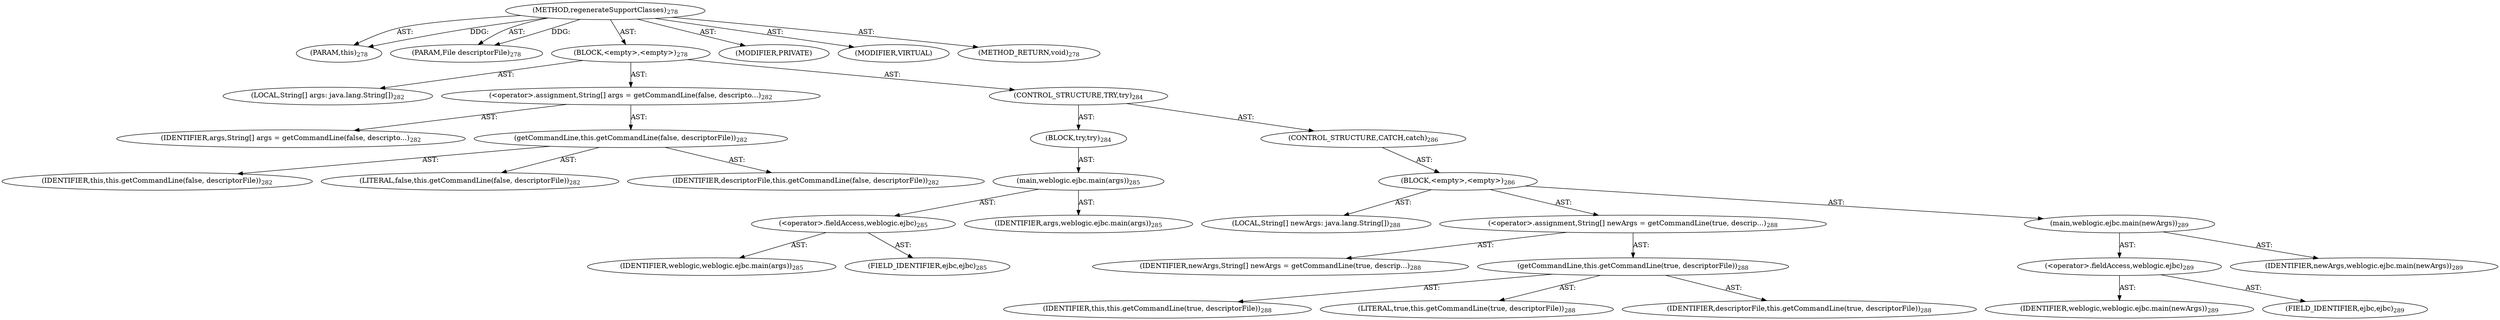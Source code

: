 digraph "regenerateSupportClasses" {  
"111669149701" [label = <(METHOD,regenerateSupportClasses)<SUB>278</SUB>> ]
"115964116993" [label = <(PARAM,this)<SUB>278</SUB>> ]
"115964117002" [label = <(PARAM,File descriptorFile)<SUB>278</SUB>> ]
"25769803798" [label = <(BLOCK,&lt;empty&gt;,&lt;empty&gt;)<SUB>278</SUB>> ]
"94489280537" [label = <(LOCAL,String[] args: java.lang.String[])<SUB>282</SUB>> ]
"30064771275" [label = <(&lt;operator&gt;.assignment,String[] args = getCommandLine(false, descripto...)<SUB>282</SUB>> ]
"68719476896" [label = <(IDENTIFIER,args,String[] args = getCommandLine(false, descripto...)<SUB>282</SUB>> ]
"30064771276" [label = <(getCommandLine,this.getCommandLine(false, descriptorFile))<SUB>282</SUB>> ]
"68719476738" [label = <(IDENTIFIER,this,this.getCommandLine(false, descriptorFile))<SUB>282</SUB>> ]
"90194313256" [label = <(LITERAL,false,this.getCommandLine(false, descriptorFile))<SUB>282</SUB>> ]
"68719476897" [label = <(IDENTIFIER,descriptorFile,this.getCommandLine(false, descriptorFile))<SUB>282</SUB>> ]
"47244640273" [label = <(CONTROL_STRUCTURE,TRY,try)<SUB>284</SUB>> ]
"25769803799" [label = <(BLOCK,try,try)<SUB>284</SUB>> ]
"30064771277" [label = <(main,weblogic.ejbc.main(args))<SUB>285</SUB>> ]
"30064771278" [label = <(&lt;operator&gt;.fieldAccess,weblogic.ejbc)<SUB>285</SUB>> ]
"68719476898" [label = <(IDENTIFIER,weblogic,weblogic.ejbc.main(args))<SUB>285</SUB>> ]
"55834574877" [label = <(FIELD_IDENTIFIER,ejbc,ejbc)<SUB>285</SUB>> ]
"68719476899" [label = <(IDENTIFIER,args,weblogic.ejbc.main(args))<SUB>285</SUB>> ]
"47244640274" [label = <(CONTROL_STRUCTURE,CATCH,catch)<SUB>286</SUB>> ]
"25769803800" [label = <(BLOCK,&lt;empty&gt;,&lt;empty&gt;)<SUB>286</SUB>> ]
"94489280538" [label = <(LOCAL,String[] newArgs: java.lang.String[])<SUB>288</SUB>> ]
"30064771279" [label = <(&lt;operator&gt;.assignment,String[] newArgs = getCommandLine(true, descrip...)<SUB>288</SUB>> ]
"68719476900" [label = <(IDENTIFIER,newArgs,String[] newArgs = getCommandLine(true, descrip...)<SUB>288</SUB>> ]
"30064771280" [label = <(getCommandLine,this.getCommandLine(true, descriptorFile))<SUB>288</SUB>> ]
"68719476739" [label = <(IDENTIFIER,this,this.getCommandLine(true, descriptorFile))<SUB>288</SUB>> ]
"90194313257" [label = <(LITERAL,true,this.getCommandLine(true, descriptorFile))<SUB>288</SUB>> ]
"68719476901" [label = <(IDENTIFIER,descriptorFile,this.getCommandLine(true, descriptorFile))<SUB>288</SUB>> ]
"30064771281" [label = <(main,weblogic.ejbc.main(newArgs))<SUB>289</SUB>> ]
"30064771282" [label = <(&lt;operator&gt;.fieldAccess,weblogic.ejbc)<SUB>289</SUB>> ]
"68719476902" [label = <(IDENTIFIER,weblogic,weblogic.ejbc.main(newArgs))<SUB>289</SUB>> ]
"55834574878" [label = <(FIELD_IDENTIFIER,ejbc,ejbc)<SUB>289</SUB>> ]
"68719476903" [label = <(IDENTIFIER,newArgs,weblogic.ejbc.main(newArgs))<SUB>289</SUB>> ]
"133143986191" [label = <(MODIFIER,PRIVATE)> ]
"133143986192" [label = <(MODIFIER,VIRTUAL)> ]
"128849018885" [label = <(METHOD_RETURN,void)<SUB>278</SUB>> ]
  "111669149701" -> "115964116993"  [ label = "AST: "] 
  "111669149701" -> "115964117002"  [ label = "AST: "] 
  "111669149701" -> "25769803798"  [ label = "AST: "] 
  "111669149701" -> "133143986191"  [ label = "AST: "] 
  "111669149701" -> "133143986192"  [ label = "AST: "] 
  "111669149701" -> "128849018885"  [ label = "AST: "] 
  "25769803798" -> "94489280537"  [ label = "AST: "] 
  "25769803798" -> "30064771275"  [ label = "AST: "] 
  "25769803798" -> "47244640273"  [ label = "AST: "] 
  "30064771275" -> "68719476896"  [ label = "AST: "] 
  "30064771275" -> "30064771276"  [ label = "AST: "] 
  "30064771276" -> "68719476738"  [ label = "AST: "] 
  "30064771276" -> "90194313256"  [ label = "AST: "] 
  "30064771276" -> "68719476897"  [ label = "AST: "] 
  "47244640273" -> "25769803799"  [ label = "AST: "] 
  "47244640273" -> "47244640274"  [ label = "AST: "] 
  "25769803799" -> "30064771277"  [ label = "AST: "] 
  "30064771277" -> "30064771278"  [ label = "AST: "] 
  "30064771277" -> "68719476899"  [ label = "AST: "] 
  "30064771278" -> "68719476898"  [ label = "AST: "] 
  "30064771278" -> "55834574877"  [ label = "AST: "] 
  "47244640274" -> "25769803800"  [ label = "AST: "] 
  "25769803800" -> "94489280538"  [ label = "AST: "] 
  "25769803800" -> "30064771279"  [ label = "AST: "] 
  "25769803800" -> "30064771281"  [ label = "AST: "] 
  "30064771279" -> "68719476900"  [ label = "AST: "] 
  "30064771279" -> "30064771280"  [ label = "AST: "] 
  "30064771280" -> "68719476739"  [ label = "AST: "] 
  "30064771280" -> "90194313257"  [ label = "AST: "] 
  "30064771280" -> "68719476901"  [ label = "AST: "] 
  "30064771281" -> "30064771282"  [ label = "AST: "] 
  "30064771281" -> "68719476903"  [ label = "AST: "] 
  "30064771282" -> "68719476902"  [ label = "AST: "] 
  "30064771282" -> "55834574878"  [ label = "AST: "] 
  "111669149701" -> "115964116993"  [ label = "DDG: "] 
  "111669149701" -> "115964117002"  [ label = "DDG: "] 
}
